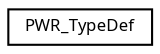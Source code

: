 digraph "Graphical Class Hierarchy"
{
  edge [fontname="Sans",fontsize="8",labelfontname="Sans",labelfontsize="8"];
  node [fontname="Sans",fontsize="8",shape=record];
  rankdir="LR";
  Node1 [label="PWR_TypeDef",height=0.2,width=0.4,color="black", fillcolor="white", style="filled",URL="$struct_p_w_r___type_def.html",tooltip="Power Control. "];
}
